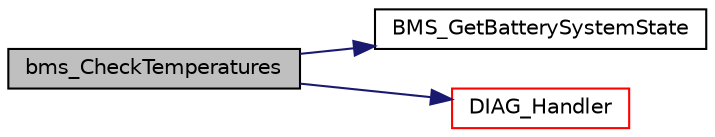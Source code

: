 digraph "bms_CheckTemperatures"
{
  edge [fontname="Helvetica",fontsize="10",labelfontname="Helvetica",labelfontsize="10"];
  node [fontname="Helvetica",fontsize="10",shape=record];
  rankdir="LR";
  Node71 [label="bms_CheckTemperatures",height=0.2,width=0.4,color="black", fillcolor="grey75", style="filled", fontcolor="black"];
  Node71 -> Node72 [color="midnightblue",fontsize="10",style="solid",fontname="Helvetica"];
  Node72 [label="BMS_GetBatterySystemState",height=0.2,width=0.4,color="black", fillcolor="white", style="filled",URL="$bms_8c.html#ab900910af6e3c584a5e3650018fe4ed7",tooltip="Returns current battery system state (charging/discharging, resting or in relaxation phase) ..."];
  Node71 -> Node73 [color="midnightblue",fontsize="10",style="solid",fontname="Helvetica"];
  Node73 [label="DIAG_Handler",height=0.2,width=0.4,color="red", fillcolor="white", style="filled",URL="$group__API__DIAG.html#ga29e922af6b4c0f5c07d4d5b48b48d156",tooltip="DIAG_Handler provides generic error handling, based on diagnosis group.This function calls the handle..."];
}
